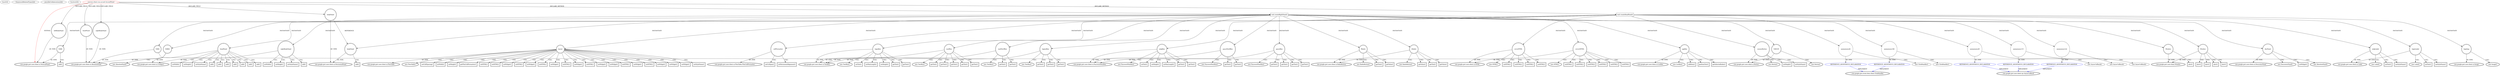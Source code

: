 digraph {
baseInfo[graphId=198,category="extension_graph",isAnonymous=false,possibleRelation=true]
frameworkRelatedTypesInfo[0="com.google.gwt.user.client.ui.VerticalPanel"]
possibleCollaborationsInfo[0="198~CLIENT_METHOD_DECLARATION-INSTANTIATION-~com.google.gwt.user.client.ui.VerticalPanel ~com.google.gwt.user.client.rpc.AsyncCallback ~false~true",1="198~CLIENT_METHOD_DECLARATION-INSTANTIATION-~com.google.gwt.user.client.ui.VerticalPanel ~com.google.gwt.event.dom.client.ClickHandler ~false~true"]
locationInfo[projectName="MainMain-ChatCafeine",filePath="/MainMain-ChatCafeine/ChatCafeine-master/ChatCafeine/src/sources/client/vue/accueil/AccueilPanel.java",contextSignature="AccueilPanel",graphId="198"]
0[label="sources.client.vue.accueil.AccueilPanel",vertexType="ROOT_CLIENT_CLASS_DECLARATION",isFrameworkType=false,color=red]
1[label="com.google.gwt.user.client.ui.VerticalPanel",vertexType="FRAMEWORK_CLASS_TYPE",isFrameworkType=true,peripheries=2]
2[label="bodyPanel",vertexType="FIELD_DECLARATION",isFrameworkType=true,peripheries=2,shape=circle]
3[label="com.google.gwt.user.client.ui.HorizontalPanel",vertexType="FRAMEWORK_CLASS_TYPE",isFrameworkType=true,peripheries=2]
4[label="headPanel",vertexType="FIELD_DECLARATION",isFrameworkType=true,peripheries=2,shape=circle]
5[label="com.google.gwt.user.client.ui.AbsolutePanel",vertexType="FRAMEWORK_CLASS_TYPE",isFrameworkType=true,peripheries=2]
6[label="leftBodyPanel",vertexType="FIELD_DECLARATION",isFrameworkType=true,peripheries=2,shape=circle]
8[label="rightBodyPanel",vertexType="FIELD_DECLARATION",isFrameworkType=true,peripheries=2,shape=circle]
23[label="void createHeadPanel()",vertexType="CLIENT_METHOD_DECLARATION",isFrameworkType=false,shape=box]
25[label="VAR4",vertexType="VARIABLE_EXPRESION",isFrameworkType=true,peripheries=2,shape=circle]
24[label="new AbsolutePanel()",vertexType="CONSTRUCTOR_CALL",isFrameworkType=true,peripheries=2]
27[label="headPanel",vertexType="VARIABLE_EXPRESION",isFrameworkType=true,peripheries=2,shape=circle]
29[label="com.google.gwt.user.client.ui.UIObject",vertexType="FRAMEWORK_CLASS_TYPE",isFrameworkType=true,peripheries=2]
28[label="setWidth()",vertexType="INSIDE_CALL",isFrameworkType=true,peripheries=2,shape=box]
31[label="setHeight()",vertexType="INSIDE_CALL",isFrameworkType=true,peripheries=2,shape=box]
33[label="setStyleName()",vertexType="INSIDE_CALL",isFrameworkType=true,peripheries=2,shape=box]
34[label="VAR8",vertexType="VARIABLE_EXPRESION",isFrameworkType=true,peripheries=2,shape=circle]
35[label="add()",vertexType="INSIDE_CALL",isFrameworkType=true,peripheries=2,shape=box]
38[label="loginBox",vertexType="VARIABLE_EXPRESION",isFrameworkType=true,peripheries=2,shape=circle]
39[label="com.google.gwt.user.client.ui.TextBox",vertexType="FRAMEWORK_CLASS_TYPE",isFrameworkType=true,peripheries=2]
37[label="new TextBox()",vertexType="CONSTRUCTOR_CALL",isFrameworkType=true,peripheries=2]
41[label="setText()",vertexType="INSIDE_CALL",isFrameworkType=true,peripheries=2,shape=box]
43[label="setMaxLength()",vertexType="INSIDE_CALL",isFrameworkType=true,peripheries=2,shape=box]
45[label="setHeight()",vertexType="INSIDE_CALL",isFrameworkType=true,peripheries=2,shape=box]
47[label="mdpBox",vertexType="VARIABLE_EXPRESION",isFrameworkType=true,peripheries=2,shape=circle]
48[label="com.google.gwt.user.client.ui.PasswordTextBox",vertexType="FRAMEWORK_CLASS_TYPE",isFrameworkType=true,peripheries=2]
46[label="new PasswordTextBox()",vertexType="CONSTRUCTOR_CALL",isFrameworkType=true,peripheries=2]
50[label="setText()",vertexType="INSIDE_CALL",isFrameworkType=true,peripheries=2,shape=box]
52[label="setHeight()",vertexType="INSIDE_CALL",isFrameworkType=true,peripheries=2,shape=box]
54[label="setMaxLength()",vertexType="INSIDE_CALL",isFrameworkType=true,peripheries=2,shape=box]
56[label="loginLabel",vertexType="VARIABLE_EXPRESION",isFrameworkType=true,peripheries=2,shape=circle]
57[label="com.google.gwt.user.client.ui.Label",vertexType="FRAMEWORK_CLASS_TYPE",isFrameworkType=true,peripheries=2]
55[label="new Label()",vertexType="CONSTRUCTOR_CALL",isFrameworkType=true,peripheries=2]
59[label="setText()",vertexType="INSIDE_CALL",isFrameworkType=true,peripheries=2,shape=box]
61[label="setStyleName()",vertexType="INSIDE_CALL",isFrameworkType=true,peripheries=2,shape=box]
63[label="mdpLabel",vertexType="VARIABLE_EXPRESION",isFrameworkType=true,peripheries=2,shape=circle]
62[label="new Label()",vertexType="CONSTRUCTOR_CALL",isFrameworkType=true,peripheries=2]
66[label="setText()",vertexType="INSIDE_CALL",isFrameworkType=true,peripheries=2,shape=box]
68[label="setStyleName()",vertexType="INSIDE_CALL",isFrameworkType=true,peripheries=2,shape=box]
70[label="errorHTML",vertexType="VARIABLE_EXPRESION",isFrameworkType=true,peripheries=2,shape=circle]
71[label="com.google.gwt.user.client.ui.HTML",vertexType="FRAMEWORK_CLASS_TYPE",isFrameworkType=true,peripheries=2]
69[label="new HTML()",vertexType="CONSTRUCTOR_CALL",isFrameworkType=true,peripheries=2]
73[label="setHTML()",vertexType="INSIDE_CALL",isFrameworkType=true,peripheries=2,shape=box]
75[label="connexButton",vertexType="VARIABLE_EXPRESION",isFrameworkType=true,peripheries=2,shape=circle]
76[label="com.google.gwt.user.client.ui.Button",vertexType="FRAMEWORK_CLASS_TYPE",isFrameworkType=true,peripheries=2]
74[label="new Button()",vertexType="CONSTRUCTOR_CALL",isFrameworkType=true,peripheries=2]
78[label="anonymous26",vertexType="VARIABLE_EXPRESION",isFrameworkType=false,shape=circle]
79[label="REFERENCE_ANONYMOUS_DECLARATION",vertexType="REFERENCE_ANONYMOUS_DECLARATION",isFrameworkType=false,color=blue]
80[label="com.google.gwt.event.dom.client.ClickHandler",vertexType="FRAMEWORK_INTERFACE_TYPE",isFrameworkType=true,peripheries=2]
77[label="new ClickHandler()",vertexType="CONSTRUCTOR_CALL",isFrameworkType=false]
82[label="getText()",vertexType="INSIDE_CALL",isFrameworkType=true,peripheries=2,shape=box]
84[label="getText()",vertexType="INSIDE_CALL",isFrameworkType=true,peripheries=2,shape=box]
86[label="anonymous29",vertexType="VARIABLE_EXPRESION",isFrameworkType=false,shape=circle]
87[label="REFERENCE_ANONYMOUS_DECLARATION",vertexType="REFERENCE_ANONYMOUS_DECLARATION",isFrameworkType=false,color=blue]
88[label="com.google.gwt.user.client.rpc.AsyncCallback",vertexType="FRAMEWORK_INTERFACE_TYPE",isFrameworkType=true,peripheries=2]
85[label="new AsyncCallback()",vertexType="CONSTRUCTOR_CALL",isFrameworkType=false]
89[label="Window",vertexType="VARIABLE_EXPRESION",isFrameworkType=true,peripheries=2,shape=circle]
91[label="com.google.gwt.user.client.Window",vertexType="FRAMEWORK_CLASS_TYPE",isFrameworkType=true,peripheries=2]
90[label="alert()",vertexType="INSIDE_CALL",isFrameworkType=true,peripheries=2,shape=box]
93[label="setHTML()",vertexType="INSIDE_CALL",isFrameworkType=true,peripheries=2,shape=box]
95[label="setHTML()",vertexType="INSIDE_CALL",isFrameworkType=true,peripheries=2,shape=box]
97[label="setHTML()",vertexType="INSIDE_CALL",isFrameworkType=true,peripheries=2,shape=box]
99[label="getText()",vertexType="INSIDE_CALL",isFrameworkType=true,peripheries=2,shape=box]
101[label="getText()",vertexType="INSIDE_CALL",isFrameworkType=true,peripheries=2,shape=box]
103[label="setHeight()",vertexType="INSIDE_CALL",isFrameworkType=true,peripheries=2,shape=box]
105[label="setStyleName()",vertexType="INSIDE_CALL",isFrameworkType=true,peripheries=2,shape=box]
107[label="add()",vertexType="INSIDE_CALL",isFrameworkType=true,peripheries=2,shape=box]
109[label="add()",vertexType="INSIDE_CALL",isFrameworkType=true,peripheries=2,shape=box]
111[label="add()",vertexType="INSIDE_CALL",isFrameworkType=true,peripheries=2,shape=box]
113[label="add()",vertexType="INSIDE_CALL",isFrameworkType=true,peripheries=2,shape=box]
115[label="add()",vertexType="INSIDE_CALL",isFrameworkType=true,peripheries=2,shape=box]
117[label="add()",vertexType="INSIDE_CALL",isFrameworkType=true,peripheries=2,shape=box]
119[label="logoImg",vertexType="VARIABLE_EXPRESION",isFrameworkType=true,peripheries=2,shape=circle]
120[label="com.google.gwt.user.client.ui.Image",vertexType="FRAMEWORK_CLASS_TYPE",isFrameworkType=true,peripheries=2]
118[label="new Image()",vertexType="CONSTRUCTOR_CALL",isFrameworkType=true,peripheries=2]
122[label="add()",vertexType="INSIDE_CALL",isFrameworkType=true,peripheries=2,shape=box]
169[label="void createRightPanel()",vertexType="CLIENT_METHOD_DECLARATION",isFrameworkType=false,shape=box]
171[label="VAR64",vertexType="VARIABLE_EXPRESION",isFrameworkType=true,peripheries=2,shape=circle]
170[label="new AbsolutePanel()",vertexType="CONSTRUCTOR_CALL",isFrameworkType=true,peripheries=2]
173[label="rightBodyPanel",vertexType="VARIABLE_EXPRESION",isFrameworkType=true,peripheries=2,shape=circle]
174[label="setWidth()",vertexType="INSIDE_CALL",isFrameworkType=true,peripheries=2,shape=box]
177[label="setHeight()",vertexType="INSIDE_CALL",isFrameworkType=true,peripheries=2,shape=box]
179[label="setStyleName()",vertexType="INSIDE_CALL",isFrameworkType=true,peripheries=2,shape=box]
180[label="bodyPanel",vertexType="VARIABLE_EXPRESION",isFrameworkType=true,peripheries=2,shape=circle]
181[label="add()",vertexType="INSIDE_CALL",isFrameworkType=true,peripheries=2,shape=box]
184[label="layout",vertexType="VARIABLE_EXPRESION",isFrameworkType=true,peripheries=2,shape=circle]
185[label="com.google.gwt.user.client.ui.FlexTable",vertexType="FRAMEWORK_CLASS_TYPE",isFrameworkType=true,peripheries=2]
183[label="new FlexTable()",vertexType="CONSTRUCTOR_CALL",isFrameworkType=true,peripheries=2]
187[label="setCellSpacing()",vertexType="INSIDE_CALL",isFrameworkType=true,peripheries=2,shape=box]
189[label="setWidth()",vertexType="INSIDE_CALL",isFrameworkType=true,peripheries=2,shape=box]
191[label="setHeight()",vertexType="INSIDE_CALL",isFrameworkType=true,peripheries=2,shape=box]
193[label="getFlexCellFormatter()",vertexType="INSIDE_CALL",isFrameworkType=true,peripheries=2,shape=box]
195[label="setHTML()",vertexType="INSIDE_CALL",isFrameworkType=true,peripheries=2,shape=box]
196[label="cellFormatter",vertexType="VARIABLE_EXPRESION",isFrameworkType=true,peripheries=2,shape=circle]
198[label="com.google.gwt.user.client.ui.FlexTable.FlexCellFormatter",vertexType="FRAMEWORK_CLASS_TYPE",isFrameworkType=true,peripheries=2]
197[label="setColSpan()",vertexType="INSIDE_CALL",isFrameworkType=true,peripheries=2,shape=box]
200[label="setHorizontalAlignment()",vertexType="INSIDE_CALL",isFrameworkType=true,peripheries=2,shape=box]
202[label="login2Box",vertexType="VARIABLE_EXPRESION",isFrameworkType=true,peripheries=2,shape=circle]
201[label="new TextBox()",vertexType="CONSTRUCTOR_CALL",isFrameworkType=true,peripheries=2]
205[label="pass2Box",vertexType="VARIABLE_EXPRESION",isFrameworkType=true,peripheries=2,shape=circle]
204[label="new PasswordTextBox()",vertexType="CONSTRUCTOR_CALL",isFrameworkType=true,peripheries=2]
208[label="pass2VerifBox",vertexType="VARIABLE_EXPRESION",isFrameworkType=true,peripheries=2,shape=circle]
207[label="new PasswordTextBox()",vertexType="CONSTRUCTOR_CALL",isFrameworkType=true,peripheries=2]
211[label="mailBox",vertexType="VARIABLE_EXPRESION",isFrameworkType=true,peripheries=2,shape=circle]
210[label="new TextBox()",vertexType="CONSTRUCTOR_CALL",isFrameworkType=true,peripheries=2]
214[label="mailVerifBox",vertexType="VARIABLE_EXPRESION",isFrameworkType=true,peripheries=2,shape=circle]
213[label="new TextBox()",vertexType="CONSTRUCTOR_CALL",isFrameworkType=true,peripheries=2]
217[label="hRadio",vertexType="VARIABLE_EXPRESION",isFrameworkType=true,peripheries=2,shape=circle]
218[label="com.google.gwt.user.client.ui.RadioButton",vertexType="FRAMEWORK_CLASS_TYPE",isFrameworkType=true,peripheries=2]
216[label="new RadioButton()",vertexType="CONSTRUCTOR_CALL",isFrameworkType=true,peripheries=2]
220[label="fRadio",vertexType="VARIABLE_EXPRESION",isFrameworkType=true,peripheries=2,shape=circle]
219[label="new RadioButton()",vertexType="CONSTRUCTOR_CALL",isFrameworkType=true,peripheries=2]
223[label="error2HTML",vertexType="VARIABLE_EXPRESION",isFrameworkType=true,peripheries=2,shape=circle]
222[label="new HTML()",vertexType="CONSTRUCTOR_CALL",isFrameworkType=true,peripheries=2]
226[label="setHTML()",vertexType="INSIDE_CALL",isFrameworkType=true,peripheries=2,shape=box]
228[label="ageBox",vertexType="VARIABLE_EXPRESION",isFrameworkType=true,peripheries=2,shape=circle]
229[label="com.google.gwt.user.client.ui.ListBox",vertexType="FRAMEWORK_CLASS_TYPE",isFrameworkType=true,peripheries=2]
227[label="new ListBox()",vertexType="CONSTRUCTOR_CALL",isFrameworkType=true,peripheries=2]
231[label="addItem()",vertexType="INSIDE_CALL",isFrameworkType=true,peripheries=2,shape=box]
233[label="setHTML()",vertexType="INSIDE_CALL",isFrameworkType=true,peripheries=2,shape=box]
235[label="setWidget()",vertexType="INSIDE_CALL",isFrameworkType=true,peripheries=2,shape=box]
237[label="setHTML()",vertexType="INSIDE_CALL",isFrameworkType=true,peripheries=2,shape=box]
239[label="setWidget()",vertexType="INSIDE_CALL",isFrameworkType=true,peripheries=2,shape=box]
241[label="setHTML()",vertexType="INSIDE_CALL",isFrameworkType=true,peripheries=2,shape=box]
243[label="setWidget()",vertexType="INSIDE_CALL",isFrameworkType=true,peripheries=2,shape=box]
245[label="setHTML()",vertexType="INSIDE_CALL",isFrameworkType=true,peripheries=2,shape=box]
247[label="setWidget()",vertexType="INSIDE_CALL",isFrameworkType=true,peripheries=2,shape=box]
249[label="setHTML()",vertexType="INSIDE_CALL",isFrameworkType=true,peripheries=2,shape=box]
251[label="setWidget()",vertexType="INSIDE_CALL",isFrameworkType=true,peripheries=2,shape=box]
253[label="setWidget()",vertexType="INSIDE_CALL",isFrameworkType=true,peripheries=2,shape=box]
255[label="setHTML()",vertexType="INSIDE_CALL",isFrameworkType=true,peripheries=2,shape=box]
257[label="setWidget()",vertexType="INSIDE_CALL",isFrameworkType=true,peripheries=2,shape=box]
259[label="setHTML()",vertexType="INSIDE_CALL",isFrameworkType=true,peripheries=2,shape=box]
261[label="setWidget()",vertexType="INSIDE_CALL",isFrameworkType=true,peripheries=2,shape=box]
263[label="setWidget()",vertexType="INSIDE_CALL",isFrameworkType=true,peripheries=2,shape=box]
265[label="setWidget()",vertexType="INSIDE_CALL",isFrameworkType=true,peripheries=2,shape=box]
267[label="VAR105",vertexType="VARIABLE_EXPRESION",isFrameworkType=true,peripheries=2,shape=circle]
266[label="new Button()",vertexType="CONSTRUCTOR_CALL",isFrameworkType=true,peripheries=2]
270[label="anonymous106",vertexType="VARIABLE_EXPRESION",isFrameworkType=false,shape=circle]
271[label="REFERENCE_ANONYMOUS_DECLARATION",vertexType="REFERENCE_ANONYMOUS_DECLARATION",isFrameworkType=false,color=blue]
269[label="new ClickHandler()",vertexType="CONSTRUCTOR_CALL",isFrameworkType=false]
274[label="getItemText()",vertexType="INSIDE_CALL",isFrameworkType=true,peripheries=2,shape=box]
276[label="getSelectedIndex()",vertexType="INSIDE_CALL",isFrameworkType=true,peripheries=2,shape=box]
278[label="setHTML()",vertexType="INSIDE_CALL",isFrameworkType=true,peripheries=2,shape=box]
280[label="getValue()",vertexType="INSIDE_CALL",isFrameworkType=true,peripheries=2,shape=box]
282[label="getText()",vertexType="INSIDE_CALL",isFrameworkType=true,peripheries=2,shape=box]
284[label="getText()",vertexType="INSIDE_CALL",isFrameworkType=true,peripheries=2,shape=box]
286[label="getText()",vertexType="INSIDE_CALL",isFrameworkType=true,peripheries=2,shape=box]
288[label="getText()",vertexType="INSIDE_CALL",isFrameworkType=true,peripheries=2,shape=box]
290[label="anonymous115",vertexType="VARIABLE_EXPRESION",isFrameworkType=false,shape=circle]
291[label="REFERENCE_ANONYMOUS_DECLARATION",vertexType="REFERENCE_ANONYMOUS_DECLARATION",isFrameworkType=false,color=blue]
289[label="new AsyncCallback()",vertexType="CONSTRUCTOR_CALL",isFrameworkType=false]
293[label="Window",vertexType="VARIABLE_EXPRESION",isFrameworkType=true,peripheries=2,shape=circle]
294[label="alert()",vertexType="INSIDE_CALL",isFrameworkType=true,peripheries=2,shape=box]
297[label="alert()",vertexType="INSIDE_CALL",isFrameworkType=true,peripheries=2,shape=box]
299[label="getText()",vertexType="INSIDE_CALL",isFrameworkType=true,peripheries=2,shape=box]
301[label="getText()",vertexType="INSIDE_CALL",isFrameworkType=true,peripheries=2,shape=box]
303[label="getText()",vertexType="INSIDE_CALL",isFrameworkType=true,peripheries=2,shape=box]
305[label="getText()",vertexType="INSIDE_CALL",isFrameworkType=true,peripheries=2,shape=box]
307[label="anonymous122",vertexType="VARIABLE_EXPRESION",isFrameworkType=false,shape=circle]
308[label="REFERENCE_ANONYMOUS_DECLARATION",vertexType="REFERENCE_ANONYMOUS_DECLARATION",isFrameworkType=false,color=blue]
306[label="new AsyncCallback()",vertexType="CONSTRUCTOR_CALL",isFrameworkType=false]
311[label="alert()",vertexType="INSIDE_CALL",isFrameworkType=true,peripheries=2,shape=box]
313[label="alert()",vertexType="INSIDE_CALL",isFrameworkType=true,peripheries=2,shape=box]
315[label="setHTML()",vertexType="INSIDE_CALL",isFrameworkType=true,peripheries=2,shape=box]
317[label="setHTML()",vertexType="INSIDE_CALL",isFrameworkType=true,peripheries=2,shape=box]
319[label="setHTML()",vertexType="INSIDE_CALL",isFrameworkType=true,peripheries=2,shape=box]
321[label="setHTML()",vertexType="INSIDE_CALL",isFrameworkType=true,peripheries=2,shape=box]
323[label="getText()",vertexType="INSIDE_CALL",isFrameworkType=true,peripheries=2,shape=box]
325[label="getText()",vertexType="INSIDE_CALL",isFrameworkType=true,peripheries=2,shape=box]
327[label="getText()",vertexType="INSIDE_CALL",isFrameworkType=true,peripheries=2,shape=box]
329[label="getText()",vertexType="INSIDE_CALL",isFrameworkType=true,peripheries=2,shape=box]
331[label="getText()",vertexType="INSIDE_CALL",isFrameworkType=true,peripheries=2,shape=box]
333[label="getValue()",vertexType="INSIDE_CALL",isFrameworkType=true,peripheries=2,shape=box]
335[label="getValue()",vertexType="INSIDE_CALL",isFrameworkType=true,peripheries=2,shape=box]
337[label="getText()",vertexType="INSIDE_CALL",isFrameworkType=true,peripheries=2,shape=box]
339[label="getText()",vertexType="INSIDE_CALL",isFrameworkType=true,peripheries=2,shape=box]
341[label="getText()",vertexType="INSIDE_CALL",isFrameworkType=true,peripheries=2,shape=box]
343[label="getText()",vertexType="INSIDE_CALL",isFrameworkType=true,peripheries=2,shape=box]
345[label="getText()",vertexType="INSIDE_CALL",isFrameworkType=true,peripheries=2,shape=box]
347[label="decPanel",vertexType="VARIABLE_EXPRESION",isFrameworkType=true,peripheries=2,shape=circle]
348[label="com.google.gwt.user.client.ui.DecoratorPanel",vertexType="FRAMEWORK_CLASS_TYPE",isFrameworkType=true,peripheries=2]
346[label="new DecoratorPanel()",vertexType="CONSTRUCTOR_CALL",isFrameworkType=true,peripheries=2]
350[label="setStyleName()",vertexType="INSIDE_CALL",isFrameworkType=true,peripheries=2,shape=box]
352[label="setWidget()",vertexType="INSIDE_CALL",isFrameworkType=true,peripheries=2,shape=box]
354[label="add()",vertexType="INSIDE_CALL",isFrameworkType=true,peripheries=2,shape=box]
0->1[label="EXTEND",color=red]
0->2[label="DECLARE_FIELD"]
2->3[label="OF_TYPE"]
0->4[label="DECLARE_FIELD"]
4->5[label="OF_TYPE"]
0->6[label="DECLARE_FIELD"]
6->1[label="OF_TYPE"]
0->8[label="DECLARE_FIELD"]
8->5[label="OF_TYPE"]
0->23[label="DECLARE_METHOD"]
23->25[label="INSTANTIATE"]
25->5[label="OF_TYPE"]
25->24[label="CALL"]
23->27[label="INSTANTIATE"]
27->29[label="OF_TYPE"]
27->28[label="CALL"]
27->31[label="CALL"]
27->33[label="CALL"]
23->34[label="INSTANTIATE"]
34->1[label="OF_TYPE"]
34->35[label="CALL"]
23->38[label="INSTANTIATE"]
38->39[label="OF_TYPE"]
38->37[label="CALL"]
38->41[label="CALL"]
38->43[label="CALL"]
38->45[label="CALL"]
23->47[label="INSTANTIATE"]
47->48[label="OF_TYPE"]
47->46[label="CALL"]
47->50[label="CALL"]
47->52[label="CALL"]
47->54[label="CALL"]
23->56[label="INSTANTIATE"]
56->57[label="OF_TYPE"]
56->55[label="CALL"]
56->59[label="CALL"]
56->61[label="CALL"]
23->63[label="INSTANTIATE"]
63->57[label="OF_TYPE"]
63->62[label="CALL"]
63->66[label="CALL"]
63->68[label="CALL"]
23->70[label="INSTANTIATE"]
70->71[label="OF_TYPE"]
70->69[label="CALL"]
70->73[label="CALL"]
23->75[label="INSTANTIATE"]
75->76[label="OF_TYPE"]
75->74[label="CALL"]
23->78[label="INSTANTIATE"]
79->80[label="IMPLEMENT",color=blue]
78->79[label="OF_TYPE"]
78->77[label="CALL"]
38->82[label="CALL"]
47->84[label="CALL"]
23->86[label="INSTANTIATE"]
87->88[label="IMPLEMENT",color=blue]
86->87[label="OF_TYPE"]
86->85[label="CALL"]
23->89[label="INSTANTIATE"]
89->91[label="OF_TYPE"]
89->90[label="CALL"]
70->93[label="CALL"]
70->95[label="CALL"]
70->97[label="CALL"]
38->99[label="CALL"]
47->101[label="CALL"]
75->103[label="CALL"]
75->105[label="CALL"]
27->107[label="CALL"]
27->109[label="CALL"]
27->111[label="CALL"]
27->113[label="CALL"]
27->115[label="CALL"]
27->117[label="CALL"]
23->119[label="INSTANTIATE"]
119->120[label="OF_TYPE"]
119->118[label="CALL"]
27->122[label="CALL"]
0->169[label="DECLARE_METHOD"]
169->171[label="INSTANTIATE"]
171->5[label="OF_TYPE"]
171->170[label="CALL"]
169->173[label="INSTANTIATE"]
173->29[label="OF_TYPE"]
173->174[label="CALL"]
173->177[label="CALL"]
173->179[label="CALL"]
169->180[label="INSTANTIATE"]
2->180[label="REFERENCE"]
180->3[label="OF_TYPE"]
180->181[label="CALL"]
169->184[label="INSTANTIATE"]
184->185[label="OF_TYPE"]
184->183[label="CALL"]
184->187[label="CALL"]
184->189[label="CALL"]
184->191[label="CALL"]
184->193[label="CALL"]
184->195[label="CALL"]
169->196[label="INSTANTIATE"]
196->198[label="OF_TYPE"]
196->197[label="CALL"]
196->200[label="CALL"]
169->202[label="INSTANTIATE"]
202->39[label="OF_TYPE"]
202->201[label="CALL"]
169->205[label="INSTANTIATE"]
205->48[label="OF_TYPE"]
205->204[label="CALL"]
169->208[label="INSTANTIATE"]
208->48[label="OF_TYPE"]
208->207[label="CALL"]
169->211[label="INSTANTIATE"]
211->39[label="OF_TYPE"]
211->210[label="CALL"]
169->214[label="INSTANTIATE"]
214->39[label="OF_TYPE"]
214->213[label="CALL"]
169->217[label="INSTANTIATE"]
217->218[label="OF_TYPE"]
217->216[label="CALL"]
169->220[label="INSTANTIATE"]
220->218[label="OF_TYPE"]
220->219[label="CALL"]
169->223[label="INSTANTIATE"]
223->71[label="OF_TYPE"]
223->222[label="CALL"]
223->226[label="CALL"]
169->228[label="INSTANTIATE"]
228->229[label="OF_TYPE"]
228->227[label="CALL"]
228->231[label="CALL"]
184->233[label="CALL"]
184->235[label="CALL"]
184->237[label="CALL"]
184->239[label="CALL"]
184->241[label="CALL"]
184->243[label="CALL"]
184->245[label="CALL"]
184->247[label="CALL"]
184->249[label="CALL"]
184->251[label="CALL"]
184->253[label="CALL"]
184->255[label="CALL"]
184->257[label="CALL"]
184->259[label="CALL"]
184->261[label="CALL"]
184->263[label="CALL"]
184->265[label="CALL"]
169->267[label="INSTANTIATE"]
267->76[label="OF_TYPE"]
267->266[label="CALL"]
169->270[label="INSTANTIATE"]
271->80[label="IMPLEMENT",color=blue]
270->271[label="OF_TYPE"]
270->269[label="CALL"]
228->274[label="CALL"]
228->276[label="CALL"]
223->278[label="CALL"]
217->280[label="CALL"]
202->282[label="CALL"]
205->284[label="CALL"]
217->286[label="CALL"]
211->288[label="CALL"]
169->290[label="INSTANTIATE"]
291->88[label="IMPLEMENT",color=blue]
290->291[label="OF_TYPE"]
290->289[label="CALL"]
169->293[label="INSTANTIATE"]
293->91[label="OF_TYPE"]
293->294[label="CALL"]
293->297[label="CALL"]
202->299[label="CALL"]
205->301[label="CALL"]
220->303[label="CALL"]
211->305[label="CALL"]
169->307[label="INSTANTIATE"]
308->88[label="IMPLEMENT",color=blue]
307->308[label="OF_TYPE"]
307->306[label="CALL"]
293->311[label="CALL"]
293->313[label="CALL"]
223->315[label="CALL"]
223->317[label="CALL"]
223->319[label="CALL"]
223->321[label="CALL"]
202->323[label="CALL"]
205->325[label="CALL"]
208->327[label="CALL"]
211->329[label="CALL"]
214->331[label="CALL"]
217->333[label="CALL"]
220->335[label="CALL"]
211->337[label="CALL"]
205->339[label="CALL"]
208->341[label="CALL"]
211->343[label="CALL"]
214->345[label="CALL"]
169->347[label="INSTANTIATE"]
347->348[label="OF_TYPE"]
347->346[label="CALL"]
184->350[label="CALL"]
347->352[label="CALL"]
173->354[label="CALL"]
}
